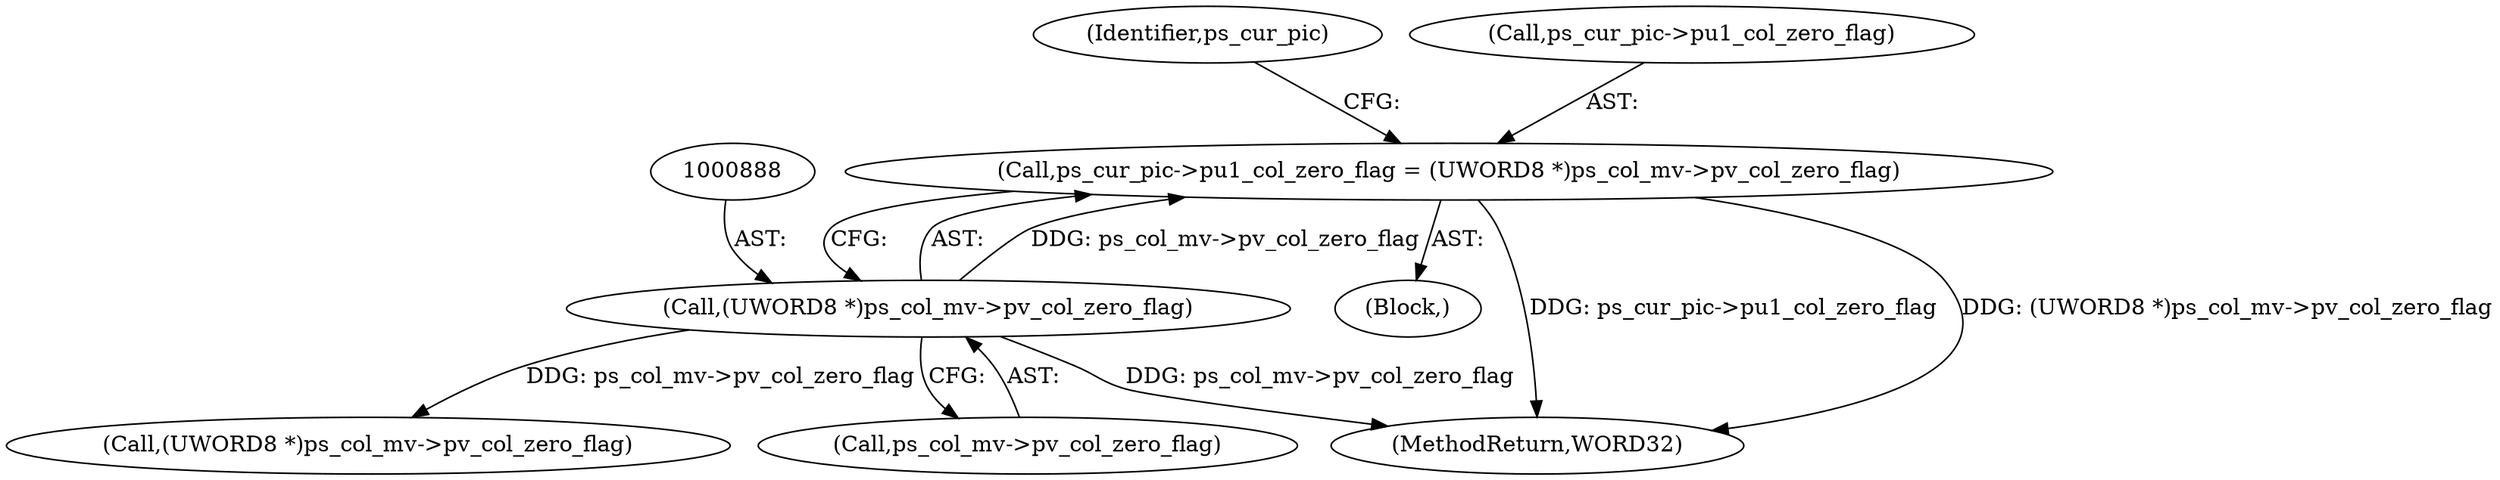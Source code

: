 digraph "0_Android_e629194c62a9a129ce378e08cb1059a8a53f1795_2@pointer" {
"1000883" [label="(Call,ps_cur_pic->pu1_col_zero_flag = (UWORD8 *)ps_col_mv->pv_col_zero_flag)"];
"1000887" [label="(Call,(UWORD8 *)ps_col_mv->pv_col_zero_flag)"];
"1000894" [label="(Identifier,ps_cur_pic)"];
"1000788" [label="(Block,)"];
"1002052" [label="(MethodReturn,WORD32)"];
"1000884" [label="(Call,ps_cur_pic->pu1_col_zero_flag)"];
"1000887" [label="(Call,(UWORD8 *)ps_col_mv->pv_col_zero_flag)"];
"1001091" [label="(Call,(UWORD8 *)ps_col_mv->pv_col_zero_flag)"];
"1000889" [label="(Call,ps_col_mv->pv_col_zero_flag)"];
"1000883" [label="(Call,ps_cur_pic->pu1_col_zero_flag = (UWORD8 *)ps_col_mv->pv_col_zero_flag)"];
"1000883" -> "1000788"  [label="AST: "];
"1000883" -> "1000887"  [label="CFG: "];
"1000884" -> "1000883"  [label="AST: "];
"1000887" -> "1000883"  [label="AST: "];
"1000894" -> "1000883"  [label="CFG: "];
"1000883" -> "1002052"  [label="DDG: ps_cur_pic->pu1_col_zero_flag"];
"1000883" -> "1002052"  [label="DDG: (UWORD8 *)ps_col_mv->pv_col_zero_flag"];
"1000887" -> "1000883"  [label="DDG: ps_col_mv->pv_col_zero_flag"];
"1000887" -> "1000889"  [label="CFG: "];
"1000888" -> "1000887"  [label="AST: "];
"1000889" -> "1000887"  [label="AST: "];
"1000887" -> "1002052"  [label="DDG: ps_col_mv->pv_col_zero_flag"];
"1000887" -> "1001091"  [label="DDG: ps_col_mv->pv_col_zero_flag"];
}
